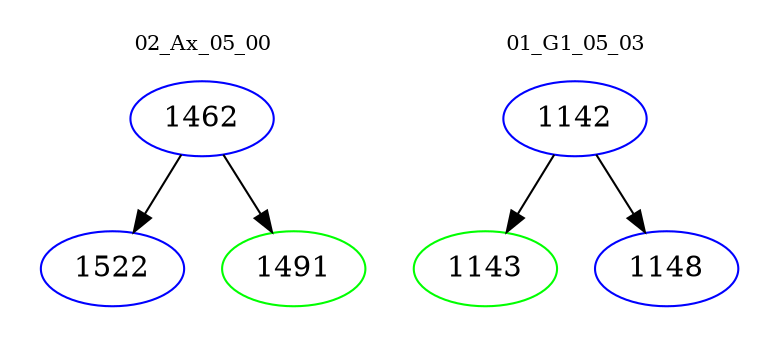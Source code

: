 digraph{
subgraph cluster_0 {
color = white
label = "02_Ax_05_00";
fontsize=10;
T0_1462 [label="1462", color="blue"]
T0_1462 -> T0_1522 [color="black"]
T0_1522 [label="1522", color="blue"]
T0_1462 -> T0_1491 [color="black"]
T0_1491 [label="1491", color="green"]
}
subgraph cluster_1 {
color = white
label = "01_G1_05_03";
fontsize=10;
T1_1142 [label="1142", color="blue"]
T1_1142 -> T1_1143 [color="black"]
T1_1143 [label="1143", color="green"]
T1_1142 -> T1_1148 [color="black"]
T1_1148 [label="1148", color="blue"]
}
}
